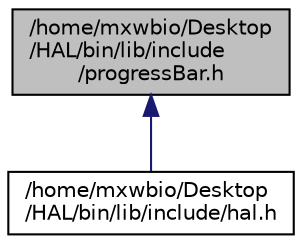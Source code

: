 digraph "/home/mxwbio/Desktop/HAL/bin/lib/include/progressBar.h"
{
 // LATEX_PDF_SIZE
  edge [fontname="Helvetica",fontsize="10",labelfontname="Helvetica",labelfontsize="10"];
  node [fontname="Helvetica",fontsize="10",shape=record];
  Node1 [label="/home/mxwbio/Desktop\l/HAL/bin/lib/include\l/progressBar.h",height=0.2,width=0.4,color="black", fillcolor="grey75", style="filled", fontcolor="black",tooltip="Header file for the ProgressBar Class."];
  Node1 -> Node2 [dir="back",color="midnightblue",fontsize="10",style="solid"];
  Node2 [label="/home/mxwbio/Desktop\l/HAL/bin/lib/include/hal.h",height=0.2,width=0.4,color="black", fillcolor="white", style="filled",URL="$hal_8h.html",tooltip="Includes the entire HAL C++ library."];
}
